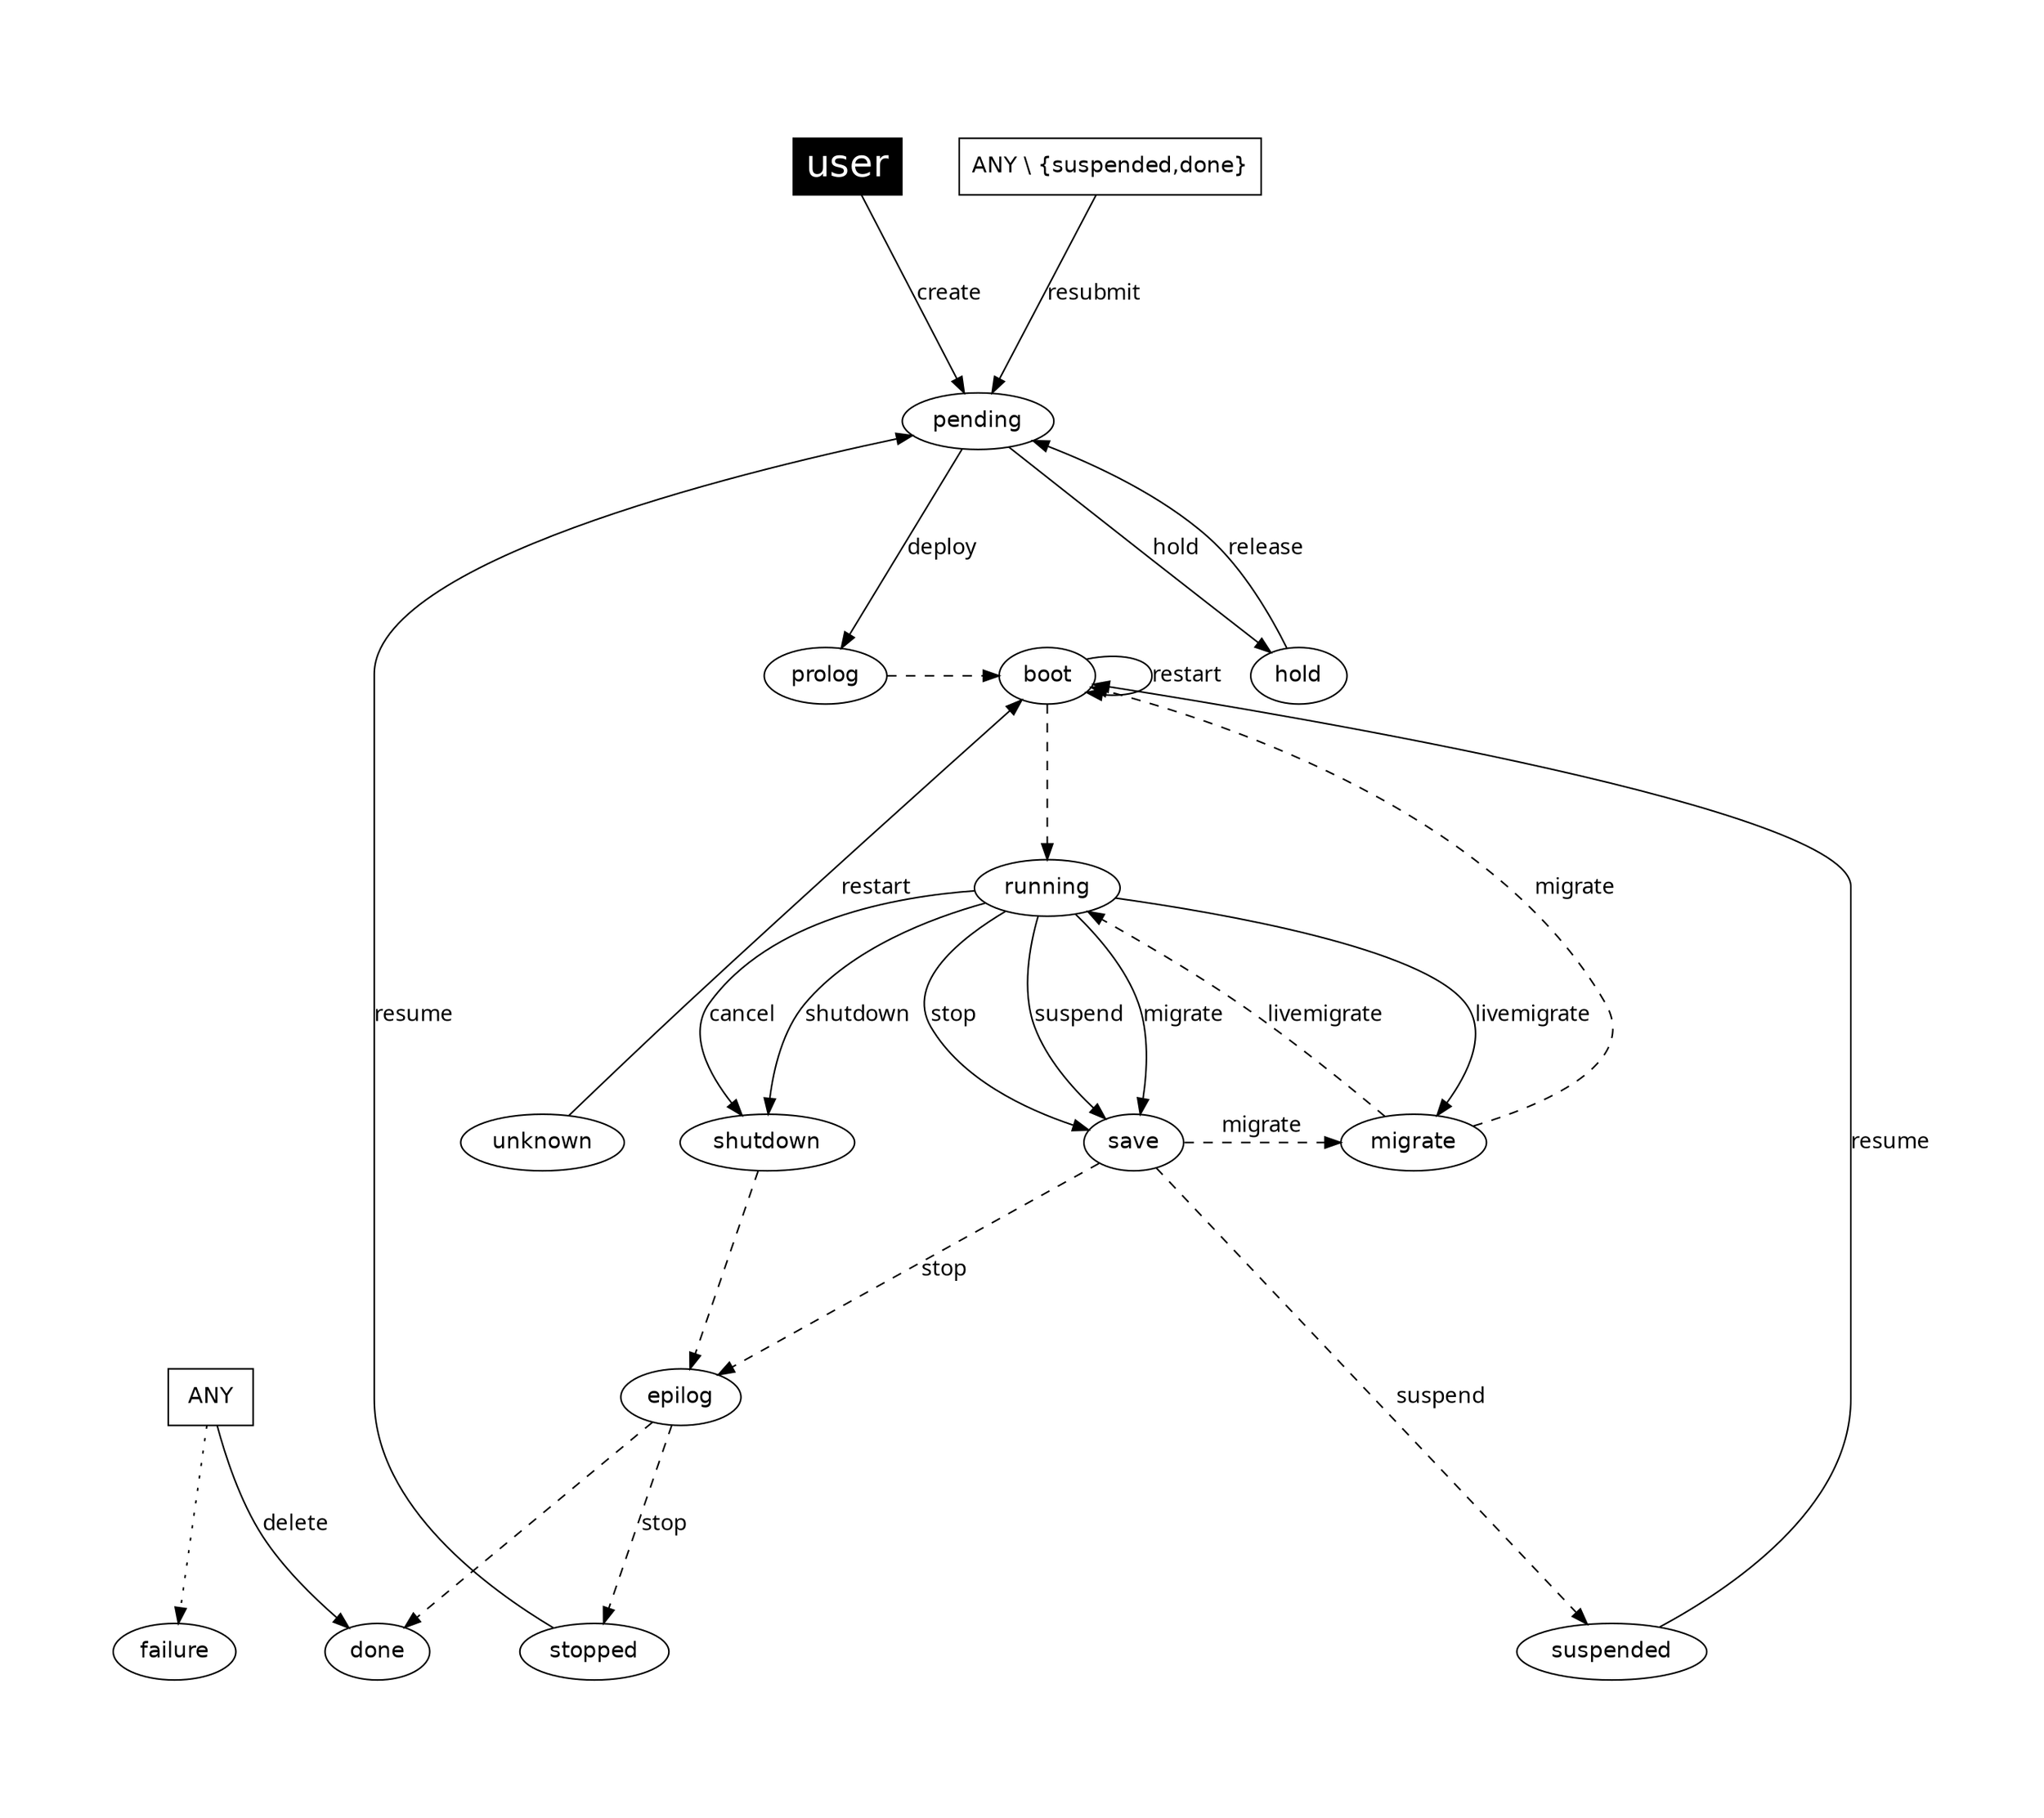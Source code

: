 

digraph OpenNebula {
    graph [
        nodesep= 0.5,
        ratio=1,
        pad=1,
    ];

    node [fontname="Helvetica"];
    edge [fontname="Menlo"];
    
    user [
        fillcolor="black",
        style="filled", shape="box",
        fontcolor="white", fontsize= "24.0"];

    ANY [ shape="box" ];
    "ANY \\ {suspended,done}" [ shape="box" ];

    subgraph { rank = min; user}
#    subgraph { rank = same; pending; hold; color="white"}
    subgraph { rank = same; prolog; boot; color="white" }
    subgraph { rank = same; migrate; save; shutdown; unknown; color="white" }
    subgraph { rank = max; suspended; done; failure; stopped; color="white" }

#   create
    user -> pending [label="create"];

#   deploy
    pending     -> prolog [label="deploy"];
    prolog      -> boot [style="dashed"];
    boot        -> running [style="dashed"];

#   shutdown
    running     -> shutdown [label="shutdown"];
    shutdown    -> epilog [style="dashed"];
    epilog      -> done [style="dashed"];

#   livemigrate
    running     -> migrate [label="livemigrate"];
    migrate     -> running [label="livemigrate", style="dashed"];

#   migrate
    running     -> save [label="migrate"];
    save        -> migrate [label="migrate", style="dashed"];
    migrate     -> boot [label="migrate", style="dashed"];

#   hold
    pending     -> hold [label="hold"];

#   release
    hold        -> pending [label="release"];

#   stop
    running     -> save [label="stop"];
    save        -> epilog [label="stop", style="dashed"];
    epilog      -> stopped [label="stop", style="dashed"];

#   cancel
    running     -> shutdown [label="cancel"];

#   suspend
    running     -> save [label="suspend"];
    save        -> suspended [label="suspend", style="dashed"];

#   resume
    stopped     -> pending [label="resume"];
    suspended   -> boot [label="resume"];

#   delete
    ANY         -> done [label="delete"];

#   restart
    unknown     -> boot [label="restart"];
    boot        -> boot [label="restart"];

#   resubmit
    "ANY \\ {suspended,done}" -> pending [label="resubmit"];

#   failures and misc.
    ANY         -> failure [style="dotted"];
}
